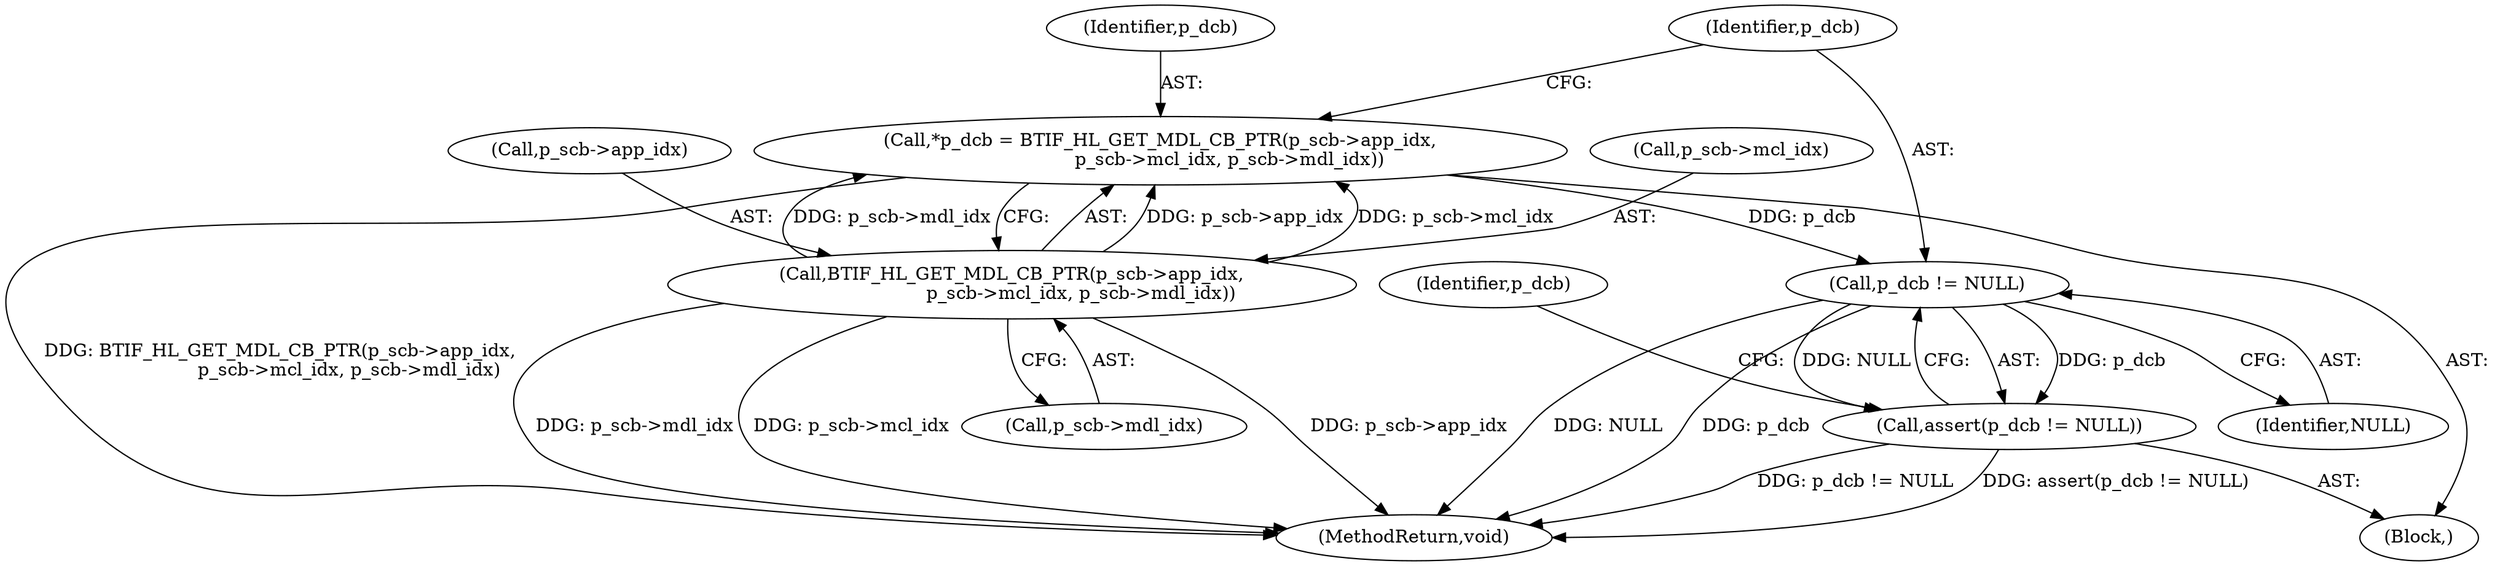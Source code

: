 digraph "0_Android_472271b153c5dc53c28beac55480a8d8434b2d5c_18@pointer" {
"1000160" [label="(Call,p_dcb != NULL)"];
"1000147" [label="(Call,*p_dcb = BTIF_HL_GET_MDL_CB_PTR(p_scb->app_idx,\n                        p_scb->mcl_idx, p_scb->mdl_idx))"];
"1000149" [label="(Call,BTIF_HL_GET_MDL_CB_PTR(p_scb->app_idx,\n                        p_scb->mcl_idx, p_scb->mdl_idx))"];
"1000159" [label="(Call,assert(p_dcb != NULL))"];
"1000161" [label="(Identifier,p_dcb)"];
"1000148" [label="(Identifier,p_dcb)"];
"1000149" [label="(Call,BTIF_HL_GET_MDL_CB_PTR(p_scb->app_idx,\n                        p_scb->mcl_idx, p_scb->mdl_idx))"];
"1000150" [label="(Call,p_scb->app_idx)"];
"1000162" [label="(Identifier,NULL)"];
"1000159" [label="(Call,assert(p_dcb != NULL))"];
"1000143" [label="(Block,)"];
"1000153" [label="(Call,p_scb->mcl_idx)"];
"1000147" [label="(Call,*p_dcb = BTIF_HL_GET_MDL_CB_PTR(p_scb->app_idx,\n                        p_scb->mcl_idx, p_scb->mdl_idx))"];
"1000160" [label="(Call,p_dcb != NULL)"];
"1000156" [label="(Call,p_scb->mdl_idx)"];
"1000165" [label="(Identifier,p_dcb)"];
"1000251" [label="(MethodReturn,void)"];
"1000160" -> "1000159"  [label="AST: "];
"1000160" -> "1000162"  [label="CFG: "];
"1000161" -> "1000160"  [label="AST: "];
"1000162" -> "1000160"  [label="AST: "];
"1000159" -> "1000160"  [label="CFG: "];
"1000160" -> "1000251"  [label="DDG: NULL"];
"1000160" -> "1000251"  [label="DDG: p_dcb"];
"1000160" -> "1000159"  [label="DDG: p_dcb"];
"1000160" -> "1000159"  [label="DDG: NULL"];
"1000147" -> "1000160"  [label="DDG: p_dcb"];
"1000147" -> "1000143"  [label="AST: "];
"1000147" -> "1000149"  [label="CFG: "];
"1000148" -> "1000147"  [label="AST: "];
"1000149" -> "1000147"  [label="AST: "];
"1000161" -> "1000147"  [label="CFG: "];
"1000147" -> "1000251"  [label="DDG: BTIF_HL_GET_MDL_CB_PTR(p_scb->app_idx,\n                        p_scb->mcl_idx, p_scb->mdl_idx)"];
"1000149" -> "1000147"  [label="DDG: p_scb->app_idx"];
"1000149" -> "1000147"  [label="DDG: p_scb->mcl_idx"];
"1000149" -> "1000147"  [label="DDG: p_scb->mdl_idx"];
"1000149" -> "1000156"  [label="CFG: "];
"1000150" -> "1000149"  [label="AST: "];
"1000153" -> "1000149"  [label="AST: "];
"1000156" -> "1000149"  [label="AST: "];
"1000149" -> "1000251"  [label="DDG: p_scb->mcl_idx"];
"1000149" -> "1000251"  [label="DDG: p_scb->app_idx"];
"1000149" -> "1000251"  [label="DDG: p_scb->mdl_idx"];
"1000159" -> "1000143"  [label="AST: "];
"1000165" -> "1000159"  [label="CFG: "];
"1000159" -> "1000251"  [label="DDG: assert(p_dcb != NULL)"];
"1000159" -> "1000251"  [label="DDG: p_dcb != NULL"];
}
